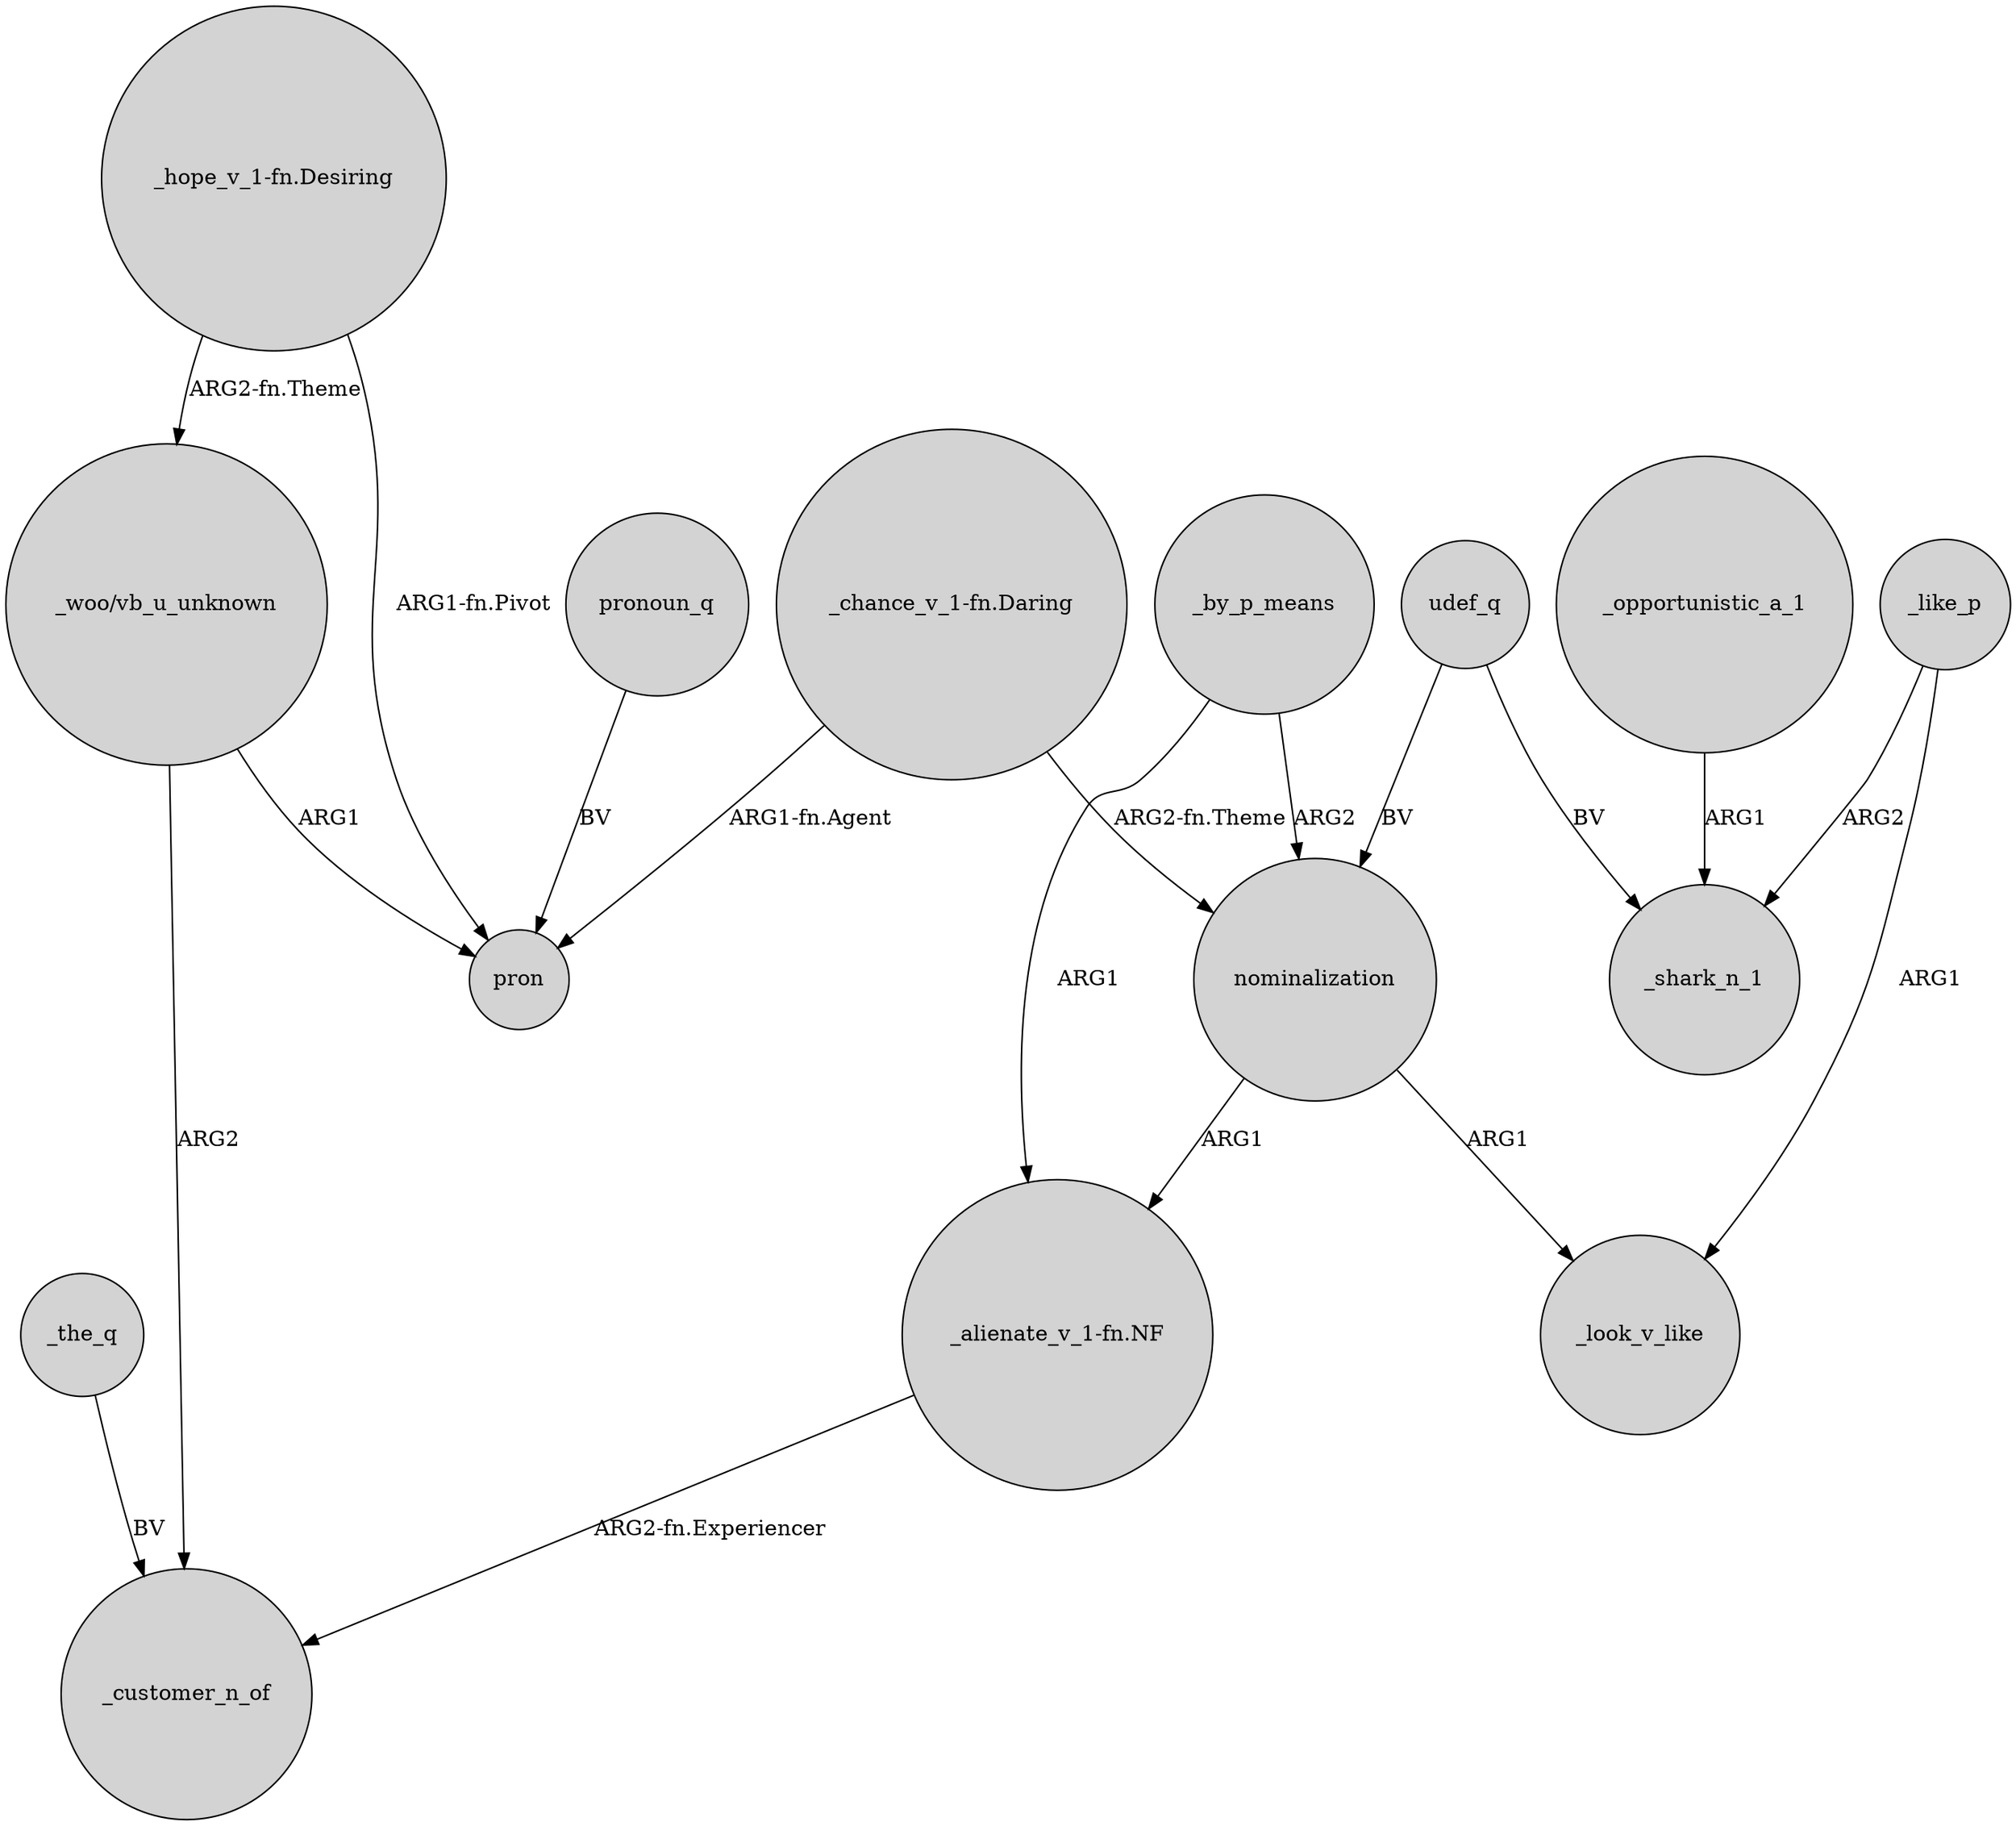 digraph {
	node [shape=circle style=filled]
	"_hope_v_1-fn.Desiring" -> pron [label="ARG1-fn.Pivot"]
	_like_p -> _shark_n_1 [label=ARG2]
	_the_q -> _customer_n_of [label=BV]
	"_woo/vb_u_unknown" -> pron [label=ARG1]
	_by_p_means -> nominalization [label=ARG2]
	"_chance_v_1-fn.Daring" -> nominalization [label="ARG2-fn.Theme"]
	_by_p_means -> "_alienate_v_1-fn.NF" [label=ARG1]
	udef_q -> _shark_n_1 [label=BV]
	"_chance_v_1-fn.Daring" -> pron [label="ARG1-fn.Agent"]
	nominalization -> "_alienate_v_1-fn.NF" [label=ARG1]
	"_alienate_v_1-fn.NF" -> _customer_n_of [label="ARG2-fn.Experiencer"]
	"_woo/vb_u_unknown" -> _customer_n_of [label=ARG2]
	"_hope_v_1-fn.Desiring" -> "_woo/vb_u_unknown" [label="ARG2-fn.Theme"]
	nominalization -> _look_v_like [label=ARG1]
	udef_q -> nominalization [label=BV]
	_opportunistic_a_1 -> _shark_n_1 [label=ARG1]
	_like_p -> _look_v_like [label=ARG1]
	pronoun_q -> pron [label=BV]
}

